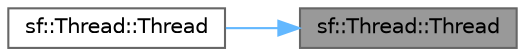 digraph "sf::Thread::Thread"
{
 // LATEX_PDF_SIZE
  bgcolor="transparent";
  edge [fontname=Helvetica,fontsize=10,labelfontname=Helvetica,labelfontsize=10];
  node [fontname=Helvetica,fontsize=10,shape=box,height=0.2,width=0.4];
  rankdir="RL";
  Node1 [id="Node000001",label="sf::Thread::Thread",height=0.2,width=0.4,color="gray40", fillcolor="grey60", style="filled", fontcolor="black",tooltip="Construct the thread from a functor with no argument."];
  Node1 -> Node2 [id="edge1_Node000001_Node000002",dir="back",color="steelblue1",style="solid",tooltip=" "];
  Node2 [id="Node000002",label="sf::Thread::Thread",height=0.2,width=0.4,color="grey40", fillcolor="white", style="filled",URL="$classsf_1_1_thread.html#aa9f473c8cbb078900c62b1fd14a83a34",tooltip="Construct the thread from a member function and an object."];
}

